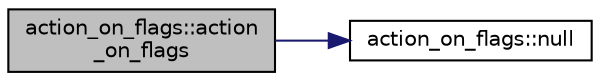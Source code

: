 digraph "action_on_flags::action_on_flags"
{
  edge [fontname="Helvetica",fontsize="10",labelfontname="Helvetica",labelfontsize="10"];
  node [fontname="Helvetica",fontsize="10",shape=record];
  rankdir="LR";
  Node0 [label="action_on_flags::action\l_on_flags",height=0.2,width=0.4,color="black", fillcolor="grey75", style="filled", fontcolor="black"];
  Node0 -> Node1 [color="midnightblue",fontsize="10",style="solid",fontname="Helvetica"];
  Node1 [label="action_on_flags::null",height=0.2,width=0.4,color="black", fillcolor="white", style="filled",URL="$dd/dc4/classaction__on__flags.html#ac2894bc8c10e10e1c1ac784a8f7e0d03"];
}
